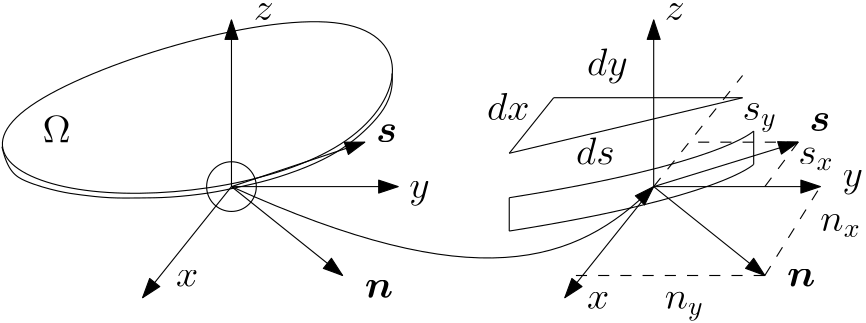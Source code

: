 <?xml version="1.0"?>
<!DOCTYPE ipe SYSTEM "ipe.dtd">
<ipe version="70206" creator="Ipe 7.2.9">
<info created="D:20180323155745" modified="D:20191209180419"/>
<preamble>\usepackage{bm}</preamble>
<ipestyle name="basic">
<symbol name="arrow/arc(spx)">
<path stroke="sym-stroke" fill="sym-stroke" pen="sym-pen">
0 0 m
-1 0.333 l
-1 -0.333 l
h
</path>
</symbol>
<symbol name="arrow/farc(spx)">
<path stroke="sym-stroke" fill="white" pen="sym-pen">
0 0 m
-1 0.333 l
-1 -0.333 l
h
</path>
</symbol>
<symbol name="arrow/ptarc(spx)">
<path stroke="sym-stroke" fill="sym-stroke" pen="sym-pen">
0 0 m
-1 0.333 l
-0.8 0 l
-1 -0.333 l
h
</path>
</symbol>
<symbol name="arrow/fptarc(spx)">
<path stroke="sym-stroke" fill="white" pen="sym-pen">
0 0 m
-1 0.333 l
-0.8 0 l
-1 -0.333 l
h
</path>
</symbol>
<symbol name="mark/circle(sx)" transformations="translations">
<path fill="sym-stroke">
0.6 0 0 0.6 0 0 e
0.4 0 0 0.4 0 0 e
</path>
</symbol>
<symbol name="mark/disk(sx)" transformations="translations">
<path fill="sym-stroke">
0.6 0 0 0.6 0 0 e
</path>
</symbol>
<symbol name="mark/fdisk(sfx)" transformations="translations">
<group>
<path fill="sym-fill">
0.5 0 0 0.5 0 0 e
</path>
<path fill="sym-stroke" fillrule="eofill">
0.6 0 0 0.6 0 0 e
0.4 0 0 0.4 0 0 e
</path>
</group>
</symbol>
<symbol name="mark/box(sx)" transformations="translations">
<path fill="sym-stroke" fillrule="eofill">
-0.6 -0.6 m
0.6 -0.6 l
0.6 0.6 l
-0.6 0.6 l
h
-0.4 -0.4 m
0.4 -0.4 l
0.4 0.4 l
-0.4 0.4 l
h
</path>
</symbol>
<symbol name="mark/square(sx)" transformations="translations">
<path fill="sym-stroke">
-0.6 -0.6 m
0.6 -0.6 l
0.6 0.6 l
-0.6 0.6 l
h
</path>
</symbol>
<symbol name="mark/fsquare(sfx)" transformations="translations">
<group>
<path fill="sym-fill">
-0.5 -0.5 m
0.5 -0.5 l
0.5 0.5 l
-0.5 0.5 l
h
</path>
<path fill="sym-stroke" fillrule="eofill">
-0.6 -0.6 m
0.6 -0.6 l
0.6 0.6 l
-0.6 0.6 l
h
-0.4 -0.4 m
0.4 -0.4 l
0.4 0.4 l
-0.4 0.4 l
h
</path>
</group>
</symbol>
<symbol name="mark/cross(sx)" transformations="translations">
<group>
<path fill="sym-stroke">
-0.43 -0.57 m
0.57 0.43 l
0.43 0.57 l
-0.57 -0.43 l
h
</path>
<path fill="sym-stroke">
-0.43 0.57 m
0.57 -0.43 l
0.43 -0.57 l
-0.57 0.43 l
h
</path>
</group>
</symbol>
<symbol name="arrow/fnormal(spx)">
<path stroke="sym-stroke" fill="white" pen="sym-pen">
0 0 m
-1 0.333 l
-1 -0.333 l
h
</path>
</symbol>
<symbol name="arrow/pointed(spx)">
<path stroke="sym-stroke" fill="sym-stroke" pen="sym-pen">
0 0 m
-1 0.333 l
-0.8 0 l
-1 -0.333 l
h
</path>
</symbol>
<symbol name="arrow/fpointed(spx)">
<path stroke="sym-stroke" fill="white" pen="sym-pen">
0 0 m
-1 0.333 l
-0.8 0 l
-1 -0.333 l
h
</path>
</symbol>
<symbol name="arrow/linear(spx)">
<path stroke="sym-stroke" pen="sym-pen">
-1 0.333 m
0 0 l
-1 -0.333 l
</path>
</symbol>
<symbol name="arrow/fdouble(spx)">
<path stroke="sym-stroke" fill="white" pen="sym-pen">
0 0 m
-1 0.333 l
-1 -0.333 l
h
-1 0 m
-2 0.333 l
-2 -0.333 l
h
</path>
</symbol>
<symbol name="arrow/double(spx)">
<path stroke="sym-stroke" fill="sym-stroke" pen="sym-pen">
0 0 m
-1 0.333 l
-1 -0.333 l
h
-1 0 m
-2 0.333 l
-2 -0.333 l
h
</path>
</symbol>
<pen name="heavier" value="0.8"/>
<pen name="fat" value="1.2"/>
<pen name="ultrafat" value="2"/>
<symbolsize name="large" value="5"/>
<symbolsize name="small" value="2"/>
<symbolsize name="tiny" value="1.1"/>
<arrowsize name="large" value="10"/>
<arrowsize name="small" value="5"/>
<arrowsize name="tiny" value="3"/>
<color name="red" value="1 0 0"/>
<color name="green" value="0 1 0"/>
<color name="blue" value="0 0 1"/>
<color name="yellow" value="1 1 0"/>
<color name="orange" value="1 0.647 0"/>
<color name="gold" value="1 0.843 0"/>
<color name="purple" value="0.627 0.125 0.941"/>
<color name="gray" value="0.745"/>
<color name="brown" value="0.647 0.165 0.165"/>
<color name="navy" value="0 0 0.502"/>
<color name="pink" value="1 0.753 0.796"/>
<color name="seagreen" value="0.18 0.545 0.341"/>
<color name="turquoise" value="0.251 0.878 0.816"/>
<color name="violet" value="0.933 0.51 0.933"/>
<color name="darkblue" value="0 0 0.545"/>
<color name="darkcyan" value="0 0.545 0.545"/>
<color name="darkgray" value="0.663"/>
<color name="darkgreen" value="0 0.392 0"/>
<color name="darkmagenta" value="0.545 0 0.545"/>
<color name="darkorange" value="1 0.549 0"/>
<color name="darkred" value="0.545 0 0"/>
<color name="lightblue" value="0.678 0.847 0.902"/>
<color name="lightcyan" value="0.878 1 1"/>
<color name="lightgray" value="0.827"/>
<color name="lightgreen" value="0.565 0.933 0.565"/>
<color name="lightyellow" value="1 1 0.878"/>
<dashstyle name="dashed" value="[4] 0"/>
<dashstyle name="dotted" value="[1 3] 0"/>
<dashstyle name="dash dotted" value="[4 2 1 2] 0"/>
<dashstyle name="dash dot dotted" value="[4 2 1 2 1 2] 0"/>
<textsize name="large" value="\large"/>
<textsize name="Large" value="\Large"/>
<textsize name="LARGE" value="\LARGE"/>
<textsize name="huge" value="\huge"/>
<textsize name="Huge" value="\Huge"/>
<textsize name="small" value="\small"/>
<textsize name="footnote" value="\footnotesize"/>
<textsize name="tiny" value="\tiny"/>
<textstyle name="center" begin="\begin{center}" end="\end{center}"/>
<textstyle name="itemize" begin="\begin{itemize}" end="\end{itemize}"/>
<textstyle name="item" begin="\begin{itemize}\item{}" end="\end{itemize}"/>
<gridsize name="4 pts" value="4"/>
<gridsize name="8 pts (~3 mm)" value="8"/>
<gridsize name="16 pts (~6 mm)" value="16"/>
<gridsize name="32 pts (~12 mm)" value="32"/>
<gridsize name="10 pts (~3.5 mm)" value="10"/>
<gridsize name="20 pts (~7 mm)" value="20"/>
<gridsize name="14 pts (~5 mm)" value="14"/>
<gridsize name="28 pts (~10 mm)" value="28"/>
<gridsize name="56 pts (~20 mm)" value="56"/>
<anglesize name="90 deg" value="90"/>
<anglesize name="60 deg" value="60"/>
<anglesize name="45 deg" value="45"/>
<anglesize name="30 deg" value="30"/>
<anglesize name="22.5 deg" value="22.5"/>
<opacity name="10%" value="0.1"/>
<opacity name="30%" value="0.3"/>
<opacity name="50%" value="0.5"/>
<opacity name="75%" value="0.75"/>
<tiling name="falling" angle="-60" step="4" width="1"/>
<tiling name="rising" angle="30" step="4" width="1"/>
</ipestyle>
<page>
<layer name="alpha"/>
<view layers="alpha" active="alpha"/>
<path layer="alpha" matrix="0.58307 0 0 0.58307 86.4968 295.851" stroke="black">
144 608
224 544
436 576
448 700 u
</path>
<path matrix="1 0 0 1 240 -16" stroke="white" pen="0.8" cap="1" join="1">
242.033 651.665 m
242.033 651.665 l
</path>
<path matrix="1 0 0 1 240 -16" stroke="white" pen="0.8" cap="1" join="1">
242.033 651.665 m
242.033 651.665 l
</path>
<path matrix="1 0 0 1 -88 60" stroke="white" pen="0.8" cap="1" join="1">
355.025 622.674 m
355.025 622.674 l
</path>
<path matrix="0.58307 0 0 0.58307 86.6645 300.515" stroke="black">
189.869 579.45 m
193.345 564.279
203.143 557.642
226.216 551.321
237.91 549.741
256.241 547.528
275.521 547.844
292.272 547.844
319.137 550.689
335.572 554.481
353.904 558.274
378.872 566.808
397.204 575.973
410.794 586.087
422.173 597.466
429.126 607.895
431.338 618.009
430.706 624.647 c
</path>
<text matrix="1 0 0 1 36 0" transformations="translations" pos="176 640" stroke="black" type="label" width="10.145" height="9.803" depth="0" valign="baseline" size="Large" style="math">\Omega</text>
<path matrix="1 0 0 1 -36 -56" stroke="black">
416 676 m
492 688
504 700
504 700 c
</path>
<path matrix="1 0 0 1 -36 -68" stroke="black">
416 676 m
492 688
504 700
504 700 c
</path>
<path matrix="1 0 0 1 -36 -56" stroke="black">
504 688 m
504 700 l
</path>
<path matrix="1 0 0 1 -36 -56" stroke="black">
416 664 m
416 676 l
</path>
<path matrix="1 0 0 1 40 28" stroke="black">
8.94427 0 0 8.94427 240 596 e
</path>
<path matrix="1 0 0 1 -36 -16" stroke="black">
416 652 m
500 672 l
</path>
<text matrix="1 0 0 1 -52 -48" transformations="translations" pos="456 680" stroke="black" type="label" width="13.916" height="9.963" depth="0" valign="baseline" size="Large" style="math">ds</text>
<text matrix="1 0 0 1 264 28" transformations="translations" pos="144 552" stroke="black" type="label" width="7.982" height="6.177" depth="0" valign="baseline" size="Large" style="math">x</text>
<text matrix="1 0 0 1 468 24" transformations="translations" pos="32 600" stroke="black" type="label" width="7.364" height="6.176" depth="2.79" valign="baseline" size="Large" style="math">y</text>
<path matrix="1 0 0 1 368 -48" stroke="black" arrow="normal/normal">
64 672 m
64 732 l
</path>
<path matrix="1 0 0 1 368 -48" stroke="black" arrow="normal/normal">
64 672 m
32 632 l
</path>
<text matrix="1 0 0 1 360 -44" transformations="translations" pos="76 728" stroke="black" type="label" width="7.165" height="6.177" depth="0" valign="baseline" size="Large" style="math">z</text>
<path matrix="1 0 0 1 -36 -16" stroke="black" arrow="normal/normal">
468 640 m
508 608 l
</path>
<text matrix="1 0 0 1 -40 -20" transformations="translations" pos="520 608" stroke="black" type="label" width="10.228" height="6.376" depth="0" valign="baseline" size="Large" style="math">\bm{n}</text>
<text matrix="1 0 0 1 -36 -20" transformations="translations" pos="524 664" stroke="black" type="label" width="7.621" height="6.376" depth="0" valign="baseline" size="Large" style="math">\bm{s}</text>
<path matrix="1 0 0 1 -36 -16" stroke="black" arrow="normal/normal">
468 640 m
528 640 l
</path>
<path matrix="1 0 0 1 -72 16" stroke="black">
468 640 m
452 620 l
</path>
<path matrix="1 0 0 1 -36 -16" stroke="black">
432 672 m
500 672 l
</path>
<text matrix="1 0 0 1 -40 -20" transformations="translations" pos="412 668" stroke="black" type="label" width="15.282" height="9.963" depth="0" valign="baseline" size="Large" style="math">dx</text>
<text matrix="1 0 0 1 -48 -16" transformations="translations" pos="456 680" stroke="black" type="label" width="14.663" height="9.962" depth="2.79" valign="baseline" size="Large" style="math">dy</text>
<path matrix="1 0 0 1 216 -48" stroke="black" arrow="normal/normal">
64 672 m
64 732 l
</path>
<path matrix="1 0 0 1 216 -48" stroke="black" arrow="normal/normal">
64 672 m
32 632 l
</path>
<path matrix="1 0 0 1 -188 -16" stroke="black" arrow="normal/normal">
468 640 m
528 640 l
</path>
<text matrix="1 0 0 1 8 28" transformations="translations" pos="252 560" stroke="black" type="label" width="7.982" height="6.177" depth="0" valign="baseline" size="Large" style="math">x</text>
<path matrix="1 0 0 1 -188 -16" stroke="black" arrow="normal/normal">
468 640 m
516 656 l
</path>
<path matrix="1 0 0 1 -188 -16" stroke="black" arrow="normal/normal">
468 640 m
508 608 l
</path>
<text matrix="1 0 0 1 0 24" transformations="translations" pos="344 596" stroke="black" type="label" width="7.364" height="6.176" depth="2.79" valign="baseline" size="Large" style="math">y</text>
<text matrix="1 0 0 1 8 28" transformations="translations" pos="280 656" stroke="black" type="label" width="7.165" height="6.177" depth="0" valign="baseline" size="Large" style="math">z</text>
<text matrix="1 0 0 1 4 24" transformations="translations" pos="328 616" stroke="black" type="label" width="7.621" height="6.376" depth="0" valign="baseline" size="Large" style="math">\bm{s}</text>
<text matrix="1 0 0 1 8 16" transformations="translations" pos="320 568" stroke="black" type="label" width="10.228" height="6.376" depth="0" valign="baseline" size="Large" style="math">\bm{n}</text>
<path matrix="1 0 0 1 32 40" stroke="black" dash="dashed">
400 584 m
432 624 l
</path>
<text matrix="1 0 0 1 48 -4" transformations="translations" pos="436 636" stroke="black" type="label" width="12.809" height="6.179" depth="2.15" valign="baseline" size="Large" style="math">s_x</text>
<path stroke="black" dash="dashed">
472 592 m
404 592 l
</path>
<path stroke="black" dash="dashed">
472 592 m
492 624 l
</path>
<text matrix="1 0 0 1 -4 -4" transformations="translations" pos="468 652" stroke="black" type="label" width="12.357" height="6.176" depth="4.09" valign="baseline" size="Large" style="math">s_y</text>
<text transformations="translations" pos="492 608" stroke="black" type="label" width="14.577" height="6.179" depth="2.15" valign="baseline" size="Large" style="math">n_x</text>
<text matrix="1 0 0 1 -4 -4" transformations="translations" pos="440 584" stroke="black" type="label" width="14.125" height="6.176" depth="4.09" valign="baseline" size="Large" style="math">n_y</text>
<path stroke="black" arrow="normal/normal">
432 624 m
484 640 l
</path>
<path stroke="black" dash="dashed">
484 640 m
472 624 l
</path>
<path stroke="black" dash="dashed">
484 640 m
444 640 l
</path>
<path stroke="black" arrow="normal/normal">
280 624 m
368 584
404 596
432 624 c
</path>
</page>
</ipe>
